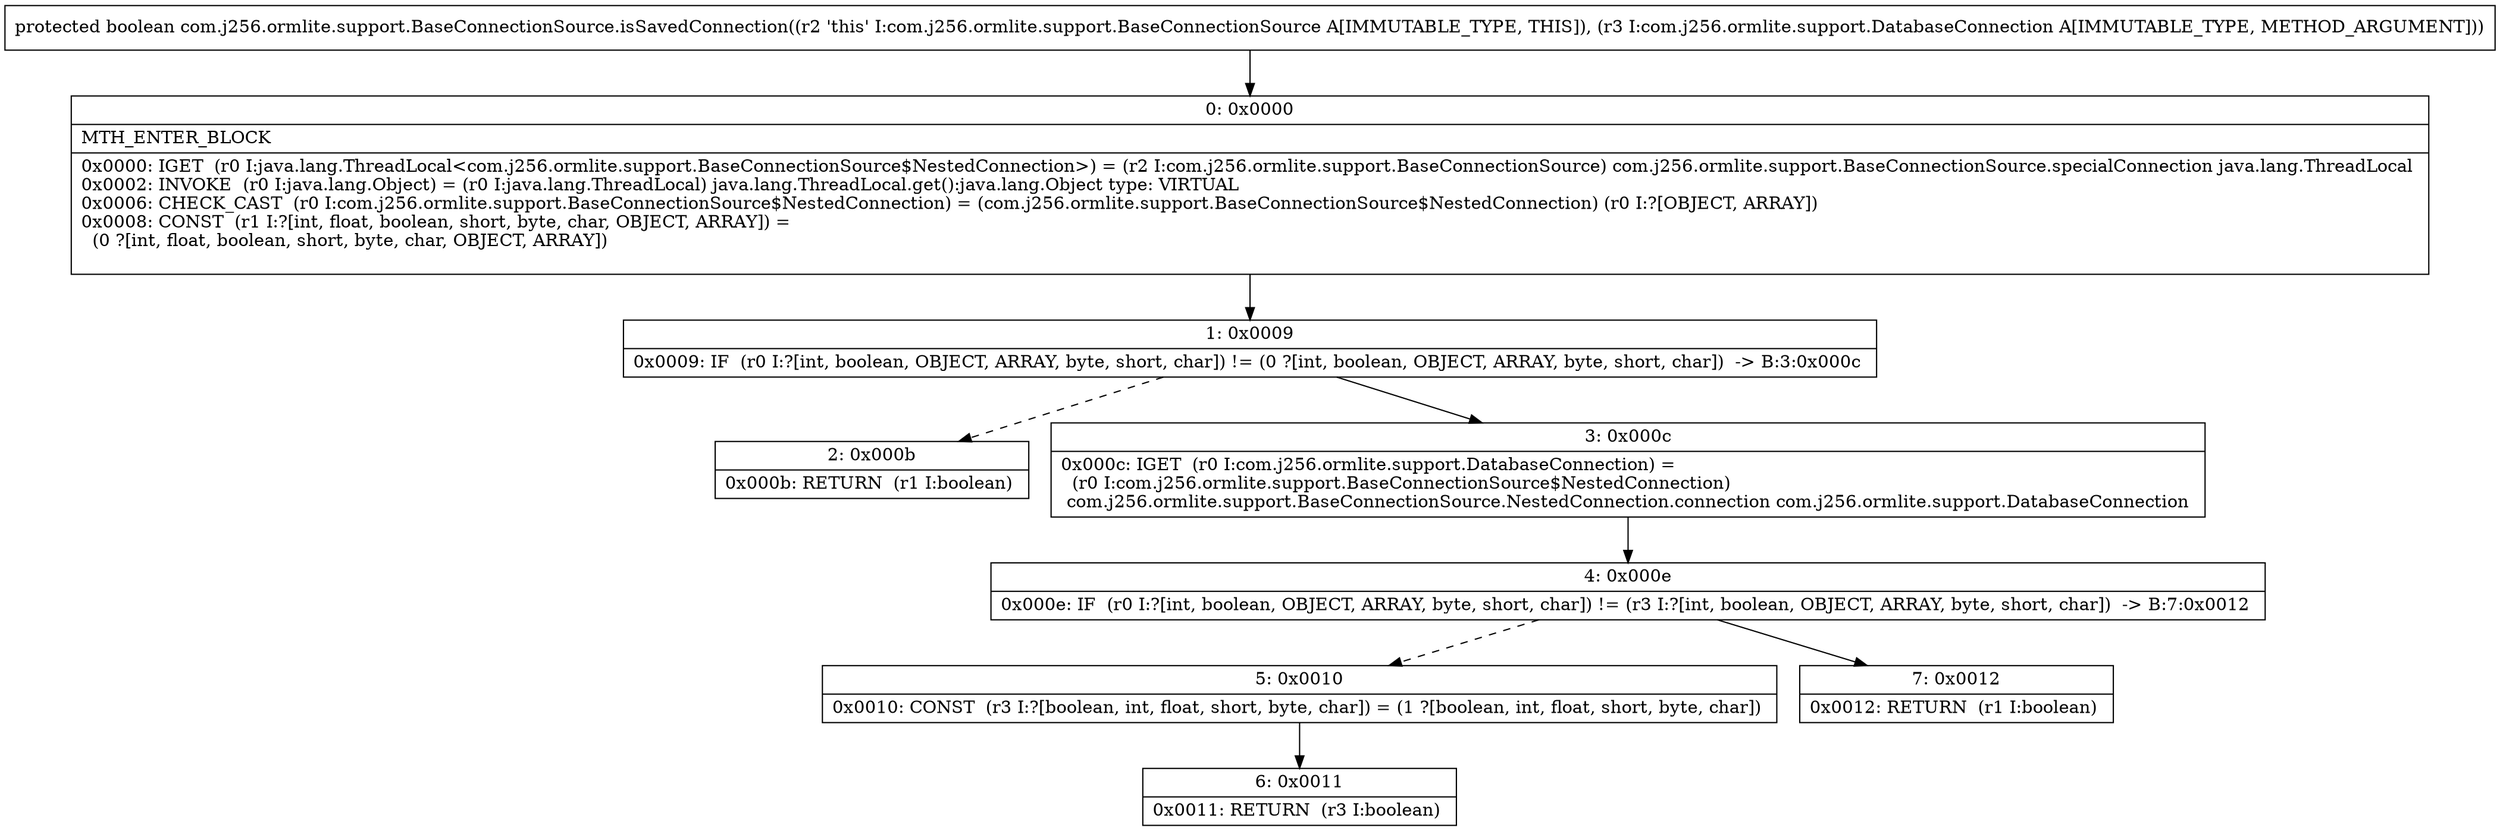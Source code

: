 digraph "CFG forcom.j256.ormlite.support.BaseConnectionSource.isSavedConnection(Lcom\/j256\/ormlite\/support\/DatabaseConnection;)Z" {
Node_0 [shape=record,label="{0\:\ 0x0000|MTH_ENTER_BLOCK\l|0x0000: IGET  (r0 I:java.lang.ThreadLocal\<com.j256.ormlite.support.BaseConnectionSource$NestedConnection\>) = (r2 I:com.j256.ormlite.support.BaseConnectionSource) com.j256.ormlite.support.BaseConnectionSource.specialConnection java.lang.ThreadLocal \l0x0002: INVOKE  (r0 I:java.lang.Object) = (r0 I:java.lang.ThreadLocal) java.lang.ThreadLocal.get():java.lang.Object type: VIRTUAL \l0x0006: CHECK_CAST  (r0 I:com.j256.ormlite.support.BaseConnectionSource$NestedConnection) = (com.j256.ormlite.support.BaseConnectionSource$NestedConnection) (r0 I:?[OBJECT, ARRAY]) \l0x0008: CONST  (r1 I:?[int, float, boolean, short, byte, char, OBJECT, ARRAY]) = \l  (0 ?[int, float, boolean, short, byte, char, OBJECT, ARRAY])\l \l}"];
Node_1 [shape=record,label="{1\:\ 0x0009|0x0009: IF  (r0 I:?[int, boolean, OBJECT, ARRAY, byte, short, char]) != (0 ?[int, boolean, OBJECT, ARRAY, byte, short, char])  \-\> B:3:0x000c \l}"];
Node_2 [shape=record,label="{2\:\ 0x000b|0x000b: RETURN  (r1 I:boolean) \l}"];
Node_3 [shape=record,label="{3\:\ 0x000c|0x000c: IGET  (r0 I:com.j256.ormlite.support.DatabaseConnection) = \l  (r0 I:com.j256.ormlite.support.BaseConnectionSource$NestedConnection)\l com.j256.ormlite.support.BaseConnectionSource.NestedConnection.connection com.j256.ormlite.support.DatabaseConnection \l}"];
Node_4 [shape=record,label="{4\:\ 0x000e|0x000e: IF  (r0 I:?[int, boolean, OBJECT, ARRAY, byte, short, char]) != (r3 I:?[int, boolean, OBJECT, ARRAY, byte, short, char])  \-\> B:7:0x0012 \l}"];
Node_5 [shape=record,label="{5\:\ 0x0010|0x0010: CONST  (r3 I:?[boolean, int, float, short, byte, char]) = (1 ?[boolean, int, float, short, byte, char]) \l}"];
Node_6 [shape=record,label="{6\:\ 0x0011|0x0011: RETURN  (r3 I:boolean) \l}"];
Node_7 [shape=record,label="{7\:\ 0x0012|0x0012: RETURN  (r1 I:boolean) \l}"];
MethodNode[shape=record,label="{protected boolean com.j256.ormlite.support.BaseConnectionSource.isSavedConnection((r2 'this' I:com.j256.ormlite.support.BaseConnectionSource A[IMMUTABLE_TYPE, THIS]), (r3 I:com.j256.ormlite.support.DatabaseConnection A[IMMUTABLE_TYPE, METHOD_ARGUMENT])) }"];
MethodNode -> Node_0;
Node_0 -> Node_1;
Node_1 -> Node_2[style=dashed];
Node_1 -> Node_3;
Node_3 -> Node_4;
Node_4 -> Node_5[style=dashed];
Node_4 -> Node_7;
Node_5 -> Node_6;
}

